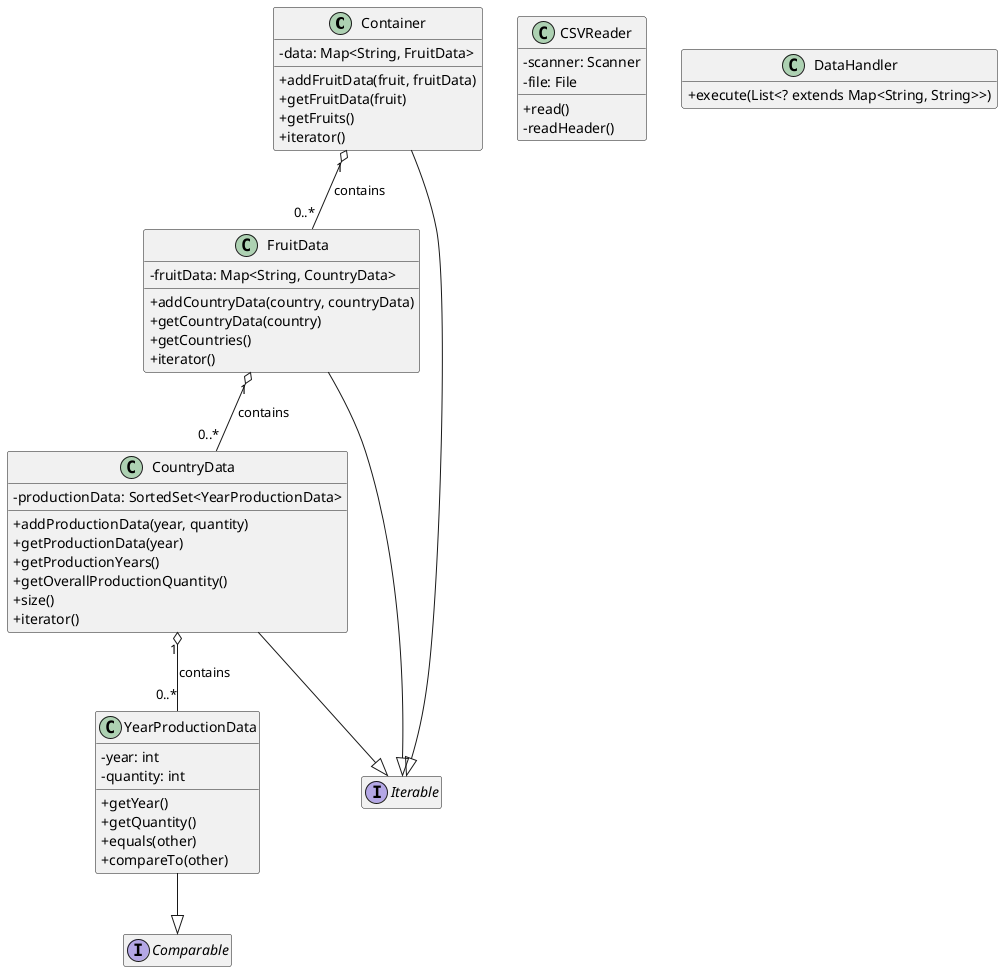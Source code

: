 @startuml CD

skinparam classAttributeIconSize 0
hide empty members

class Container {
  -data: Map<String, FruitData>

  +addFruitData(fruit, fruitData)
  +getFruitData(fruit)
  +getFruits()
  +iterator()
}

class FruitData {
  -fruitData: Map<String, CountryData>

  +addCountryData(country, countryData)
  +getCountryData(country)
  +getCountries()
  +iterator()
}

class CountryData {
  -productionData: SortedSet<YearProductionData>

  +addProductionData(year, quantity)
  +getProductionData(year)
  +getProductionYears()
  +getOverallProductionQuantity()
  +size()
  +iterator()
}

class YearProductionData {
  -year: int
  -quantity: int

  +getYear()
  +getQuantity()
  +equals(other)
  +compareTo(other)
}

class CSVReader {
  -scanner: Scanner
  -file: File

  +read()
  -readHeader()
}

class DataHandler{
  +execute(List<? extends Map<String, String>>)
}

interface Iterable

interface Comparable

Container "1" o-- "0..*" FruitData : contains

FruitData "1" o-- "0..*" CountryData : contains

CountryData "1" o-- "0..*" YearProductionData : contains

YearProductionData --|> Comparable

CountryData --|> Iterable

FruitData --|> Iterable

Container --|> Iterable

@enduml

